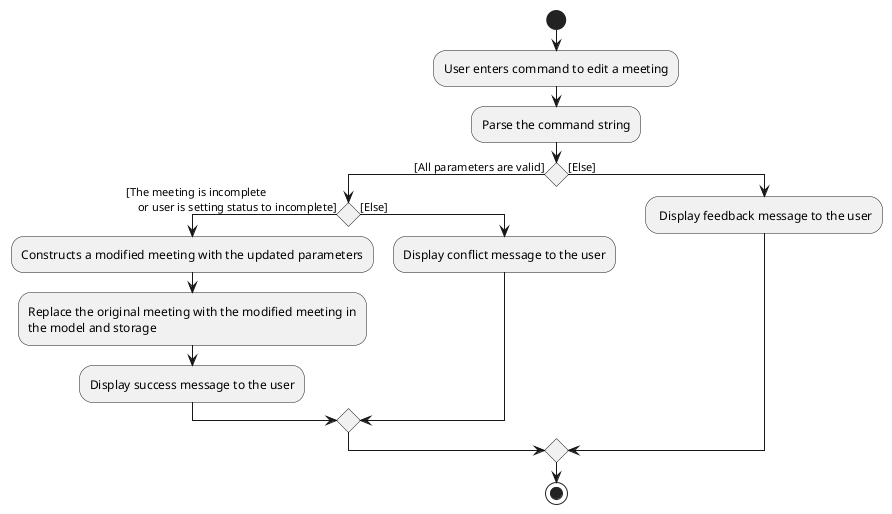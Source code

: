 @startuml
start
:User enters command to edit a meeting;

:Parse the command string;

if () then ([All parameters are valid])
    if () then ([The meeting is incomplete
    or user is setting status to incomplete])
        :Constructs a modified meeting with the updated parameters;
        :Replace the original meeting with the modified meeting in
        the model and storage;
        :Display success message to the user;
    else ([Else])
        :Display conflict message to the user;
    endif

else ([Else])
    : Display feedback message to the user;
endif
stop
'    stop
@enduml
